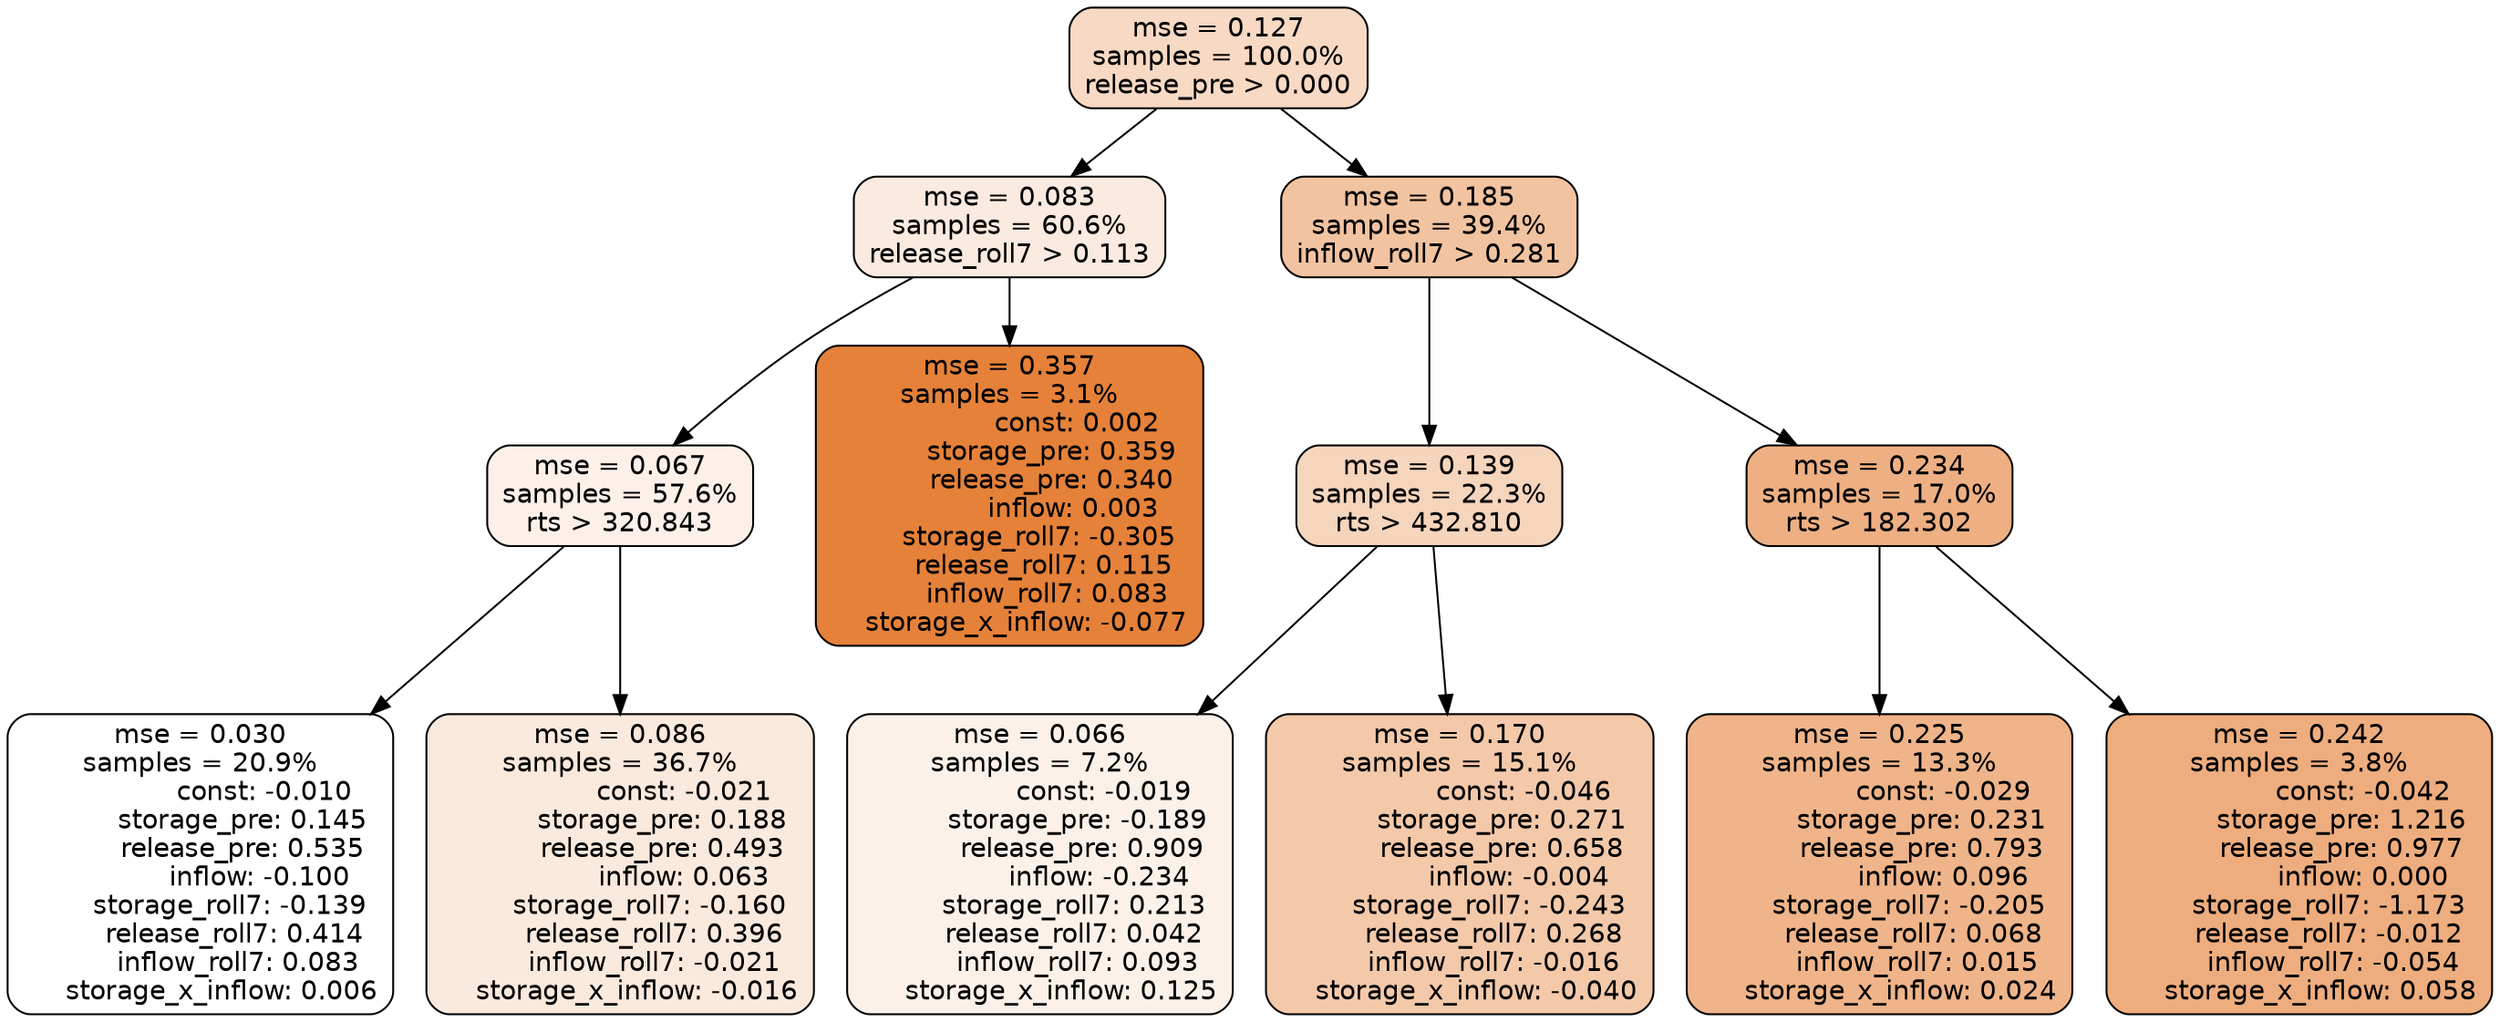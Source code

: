 digraph tree {
node [shape=rectangle, style="filled, rounded", color="black", fontname=helvetica] ;
edge [fontname=helvetica] ;
	"0" [label="mse = 0.127
samples = 100.0%
release_pre > 0.000", fillcolor="#f7d9c4"]
	"1" [label="mse = 0.083
samples = 60.6%
release_roll7 > 0.113", fillcolor="#faeadf"]
	"6" [label="mse = 0.185
samples = 39.4%
inflow_roll7 > 0.281", fillcolor="#f2c3a1"]
	"2" [label="mse = 0.067
samples = 57.6%
rts > 320.843", fillcolor="#fcf0e8"]
	"5" [label="mse = 0.357
samples = 3.1%
                const: 0.002
          storage_pre: 0.359
          release_pre: 0.340
               inflow: 0.003
       storage_roll7: -0.305
        release_roll7: 0.115
         inflow_roll7: 0.083
    storage_x_inflow: -0.077", fillcolor="#e58139"]
	"7" [label="mse = 0.139
samples = 22.3%
rts > 432.810", fillcolor="#f6d5bd"]
	"10" [label="mse = 0.234
samples = 17.0%
rts > 182.302", fillcolor="#eeb083"]
	"4" [label="mse = 0.030
samples = 20.9%
               const: -0.010
          storage_pre: 0.145
          release_pre: 0.535
              inflow: -0.100
       storage_roll7: -0.139
        release_roll7: 0.414
         inflow_roll7: 0.083
     storage_x_inflow: 0.006", fillcolor="#ffffff"]
	"3" [label="mse = 0.086
samples = 36.7%
               const: -0.021
          storage_pre: 0.188
          release_pre: 0.493
               inflow: 0.063
       storage_roll7: -0.160
        release_roll7: 0.396
        inflow_roll7: -0.021
    storage_x_inflow: -0.016", fillcolor="#fae9dd"]
	"9" [label="mse = 0.066
samples = 7.2%
               const: -0.019
         storage_pre: -0.189
          release_pre: 0.909
              inflow: -0.234
        storage_roll7: 0.213
        release_roll7: 0.042
         inflow_roll7: 0.093
     storage_x_inflow: 0.125", fillcolor="#fcf1e9"]
	"8" [label="mse = 0.170
samples = 15.1%
               const: -0.046
          storage_pre: 0.271
          release_pre: 0.658
              inflow: -0.004
       storage_roll7: -0.243
        release_roll7: 0.268
        inflow_roll7: -0.016
    storage_x_inflow: -0.040", fillcolor="#f3c9aa"]
	"11" [label="mse = 0.225
samples = 13.3%
               const: -0.029
          storage_pre: 0.231
          release_pre: 0.793
               inflow: 0.096
       storage_roll7: -0.205
        release_roll7: 0.068
         inflow_roll7: 0.015
     storage_x_inflow: 0.024", fillcolor="#efb489"]
	"12" [label="mse = 0.242
samples = 3.8%
               const: -0.042
          storage_pre: 1.216
          release_pre: 0.977
               inflow: 0.000
       storage_roll7: -1.173
       release_roll7: -0.012
        inflow_roll7: -0.054
     storage_x_inflow: 0.058", fillcolor="#eead7e"]

	"0" -> "1"
	"0" -> "6"
	"1" -> "2"
	"1" -> "5"
	"6" -> "7"
	"6" -> "10"
	"2" -> "3"
	"2" -> "4"
	"7" -> "8"
	"7" -> "9"
	"10" -> "11"
	"10" -> "12"
}